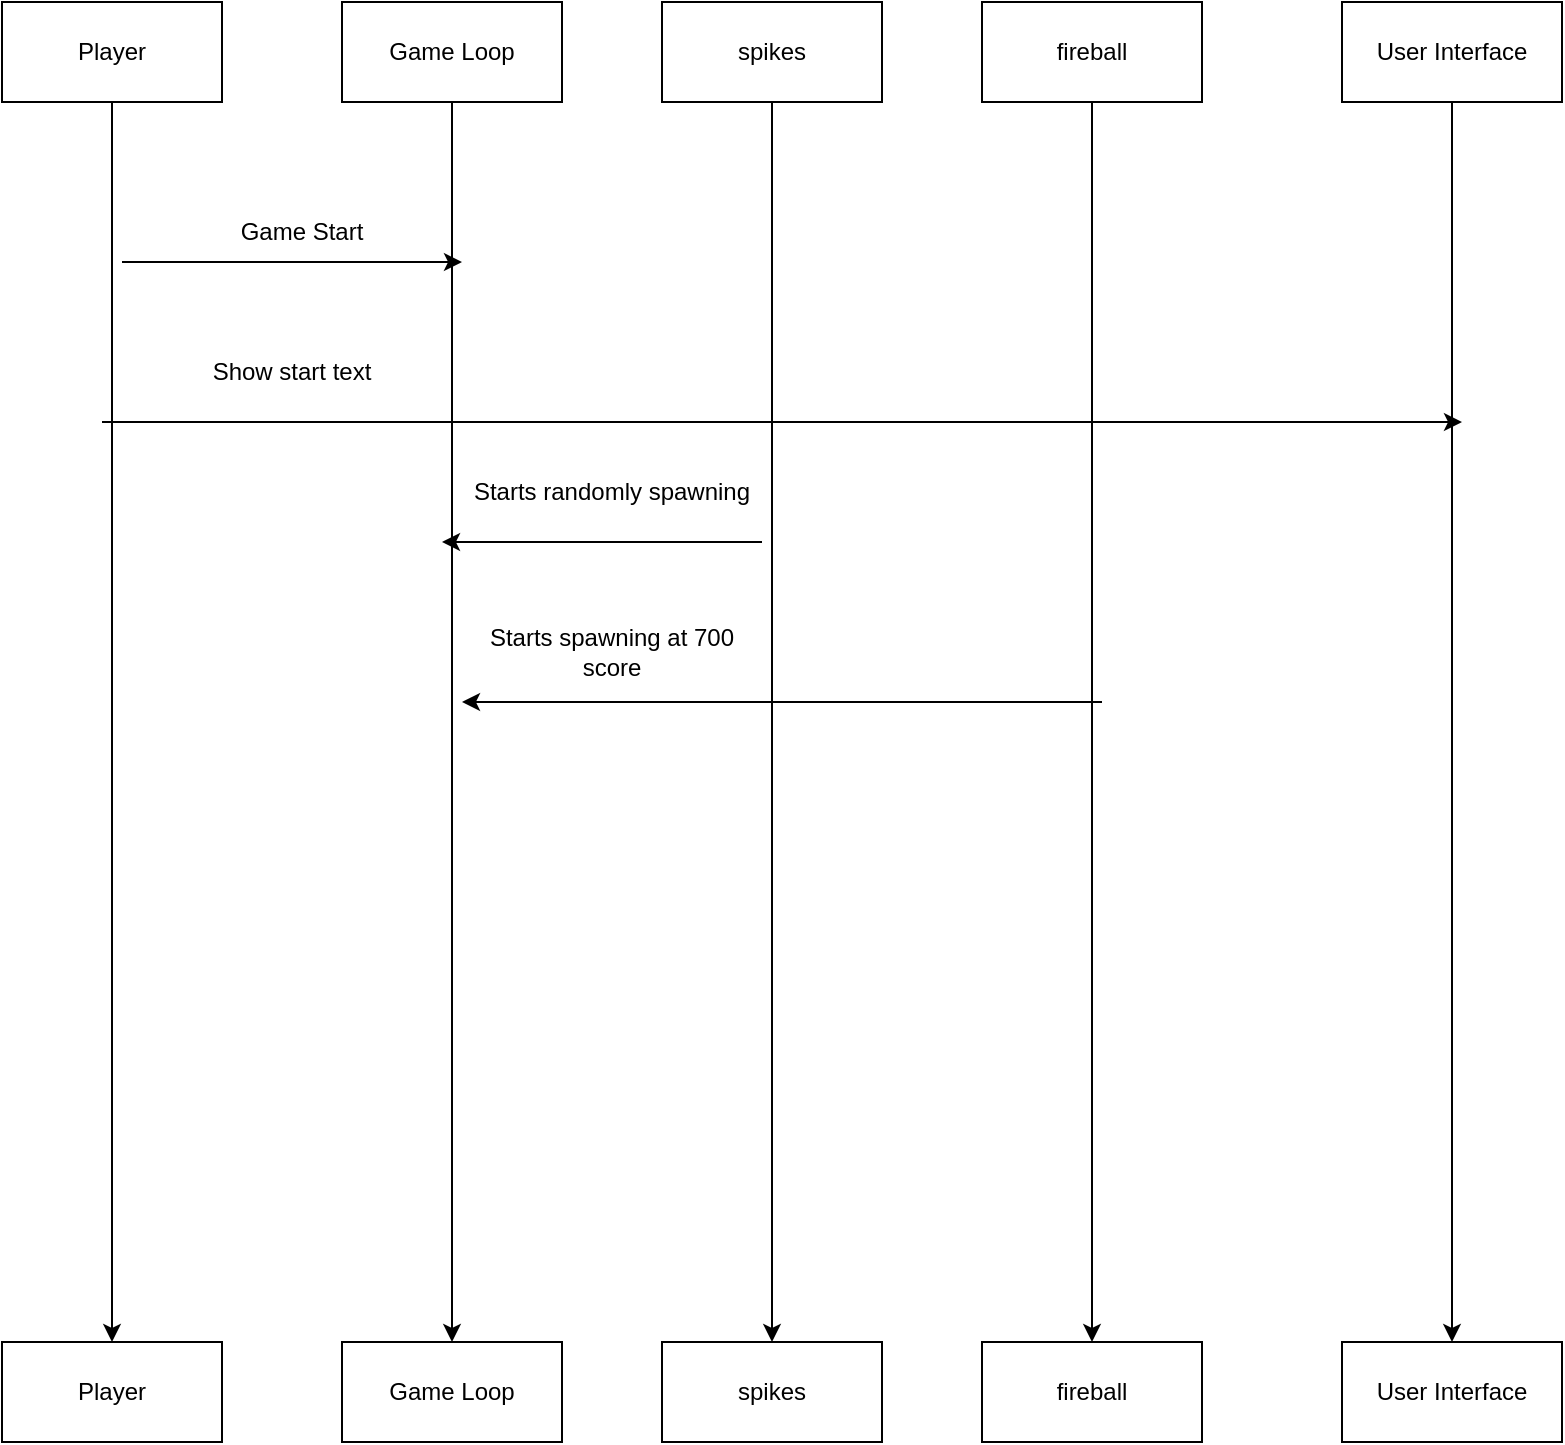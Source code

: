 <mxfile version="26.2.14">
  <diagram name="Stránka-1" id="x6Q5X0HrbLgzfcBnhhBL">
    <mxGraphModel dx="1426" dy="743" grid="1" gridSize="10" guides="1" tooltips="1" connect="1" arrows="1" fold="1" page="1" pageScale="1" pageWidth="827" pageHeight="1169" math="0" shadow="0">
      <root>
        <mxCell id="0" />
        <mxCell id="1" parent="0" />
        <mxCell id="5uA061uoULJV9l3jVzxZ-12" style="edgeStyle=orthogonalEdgeStyle;rounded=0;orthogonalLoop=1;jettySize=auto;html=1;exitX=0.5;exitY=1;exitDx=0;exitDy=0;" edge="1" parent="1" source="5uA061uoULJV9l3jVzxZ-1" target="5uA061uoULJV9l3jVzxZ-6">
          <mxGeometry relative="1" as="geometry">
            <Array as="points">
              <mxPoint x="65" y="230" />
              <mxPoint x="65" y="230" />
            </Array>
          </mxGeometry>
        </mxCell>
        <mxCell id="5uA061uoULJV9l3jVzxZ-1" value="Player" style="html=1;whiteSpace=wrap;" vertex="1" parent="1">
          <mxGeometry x="10" y="30" width="110" height="50" as="geometry" />
        </mxCell>
        <mxCell id="5uA061uoULJV9l3jVzxZ-14" style="edgeStyle=orthogonalEdgeStyle;rounded=0;orthogonalLoop=1;jettySize=auto;html=1;exitX=0.5;exitY=1;exitDx=0;exitDy=0;" edge="1" parent="1" source="5uA061uoULJV9l3jVzxZ-2" target="5uA061uoULJV9l3jVzxZ-8">
          <mxGeometry relative="1" as="geometry" />
        </mxCell>
        <mxCell id="5uA061uoULJV9l3jVzxZ-2" value="spikes" style="html=1;whiteSpace=wrap;" vertex="1" parent="1">
          <mxGeometry x="340" y="30" width="110" height="50" as="geometry" />
        </mxCell>
        <mxCell id="5uA061uoULJV9l3jVzxZ-15" style="edgeStyle=orthogonalEdgeStyle;rounded=0;orthogonalLoop=1;jettySize=auto;html=1;exitX=0.5;exitY=1;exitDx=0;exitDy=0;entryX=0.5;entryY=0;entryDx=0;entryDy=0;" edge="1" parent="1" source="5uA061uoULJV9l3jVzxZ-3" target="5uA061uoULJV9l3jVzxZ-9">
          <mxGeometry relative="1" as="geometry" />
        </mxCell>
        <mxCell id="5uA061uoULJV9l3jVzxZ-3" value="fireball" style="html=1;whiteSpace=wrap;" vertex="1" parent="1">
          <mxGeometry x="500" y="30" width="110" height="50" as="geometry" />
        </mxCell>
        <mxCell id="5uA061uoULJV9l3jVzxZ-16" style="edgeStyle=orthogonalEdgeStyle;rounded=0;orthogonalLoop=1;jettySize=auto;html=1;exitX=0.5;exitY=1;exitDx=0;exitDy=0;entryX=0.5;entryY=0;entryDx=0;entryDy=0;" edge="1" parent="1" source="5uA061uoULJV9l3jVzxZ-4" target="5uA061uoULJV9l3jVzxZ-10">
          <mxGeometry relative="1" as="geometry" />
        </mxCell>
        <mxCell id="5uA061uoULJV9l3jVzxZ-4" value="User Interface" style="html=1;whiteSpace=wrap;" vertex="1" parent="1">
          <mxGeometry x="680" y="30" width="110" height="50" as="geometry" />
        </mxCell>
        <mxCell id="5uA061uoULJV9l3jVzxZ-13" style="edgeStyle=orthogonalEdgeStyle;rounded=0;orthogonalLoop=1;jettySize=auto;html=1;exitX=0.5;exitY=1;exitDx=0;exitDy=0;entryX=0.5;entryY=0;entryDx=0;entryDy=0;" edge="1" parent="1" source="5uA061uoULJV9l3jVzxZ-5" target="5uA061uoULJV9l3jVzxZ-7">
          <mxGeometry relative="1" as="geometry" />
        </mxCell>
        <mxCell id="5uA061uoULJV9l3jVzxZ-5" value="Game Loop" style="html=1;whiteSpace=wrap;" vertex="1" parent="1">
          <mxGeometry x="180" y="30" width="110" height="50" as="geometry" />
        </mxCell>
        <mxCell id="5uA061uoULJV9l3jVzxZ-6" value="Player" style="html=1;whiteSpace=wrap;" vertex="1" parent="1">
          <mxGeometry x="10" y="700" width="110" height="50" as="geometry" />
        </mxCell>
        <mxCell id="5uA061uoULJV9l3jVzxZ-7" value="Game Loop" style="html=1;whiteSpace=wrap;" vertex="1" parent="1">
          <mxGeometry x="180" y="700" width="110" height="50" as="geometry" />
        </mxCell>
        <mxCell id="5uA061uoULJV9l3jVzxZ-8" value="spikes" style="html=1;whiteSpace=wrap;" vertex="1" parent="1">
          <mxGeometry x="340" y="700" width="110" height="50" as="geometry" />
        </mxCell>
        <mxCell id="5uA061uoULJV9l3jVzxZ-9" value="fireball" style="html=1;whiteSpace=wrap;" vertex="1" parent="1">
          <mxGeometry x="500" y="700" width="110" height="50" as="geometry" />
        </mxCell>
        <mxCell id="5uA061uoULJV9l3jVzxZ-10" value="User Interface" style="html=1;whiteSpace=wrap;" vertex="1" parent="1">
          <mxGeometry x="680" y="700" width="110" height="50" as="geometry" />
        </mxCell>
        <mxCell id="5uA061uoULJV9l3jVzxZ-18" value="Game Start" style="text;html=1;align=center;verticalAlign=middle;whiteSpace=wrap;rounded=0;" vertex="1" parent="1">
          <mxGeometry x="110" y="130" width="100" height="30" as="geometry" />
        </mxCell>
        <mxCell id="5uA061uoULJV9l3jVzxZ-19" value="" style="endArrow=classic;html=1;rounded=0;" edge="1" parent="1">
          <mxGeometry width="50" height="50" relative="1" as="geometry">
            <mxPoint x="70" y="160" as="sourcePoint" />
            <mxPoint x="240" y="160" as="targetPoint" />
            <Array as="points">
              <mxPoint x="140" y="160" />
            </Array>
          </mxGeometry>
        </mxCell>
        <mxCell id="5uA061uoULJV9l3jVzxZ-20" value="" style="endArrow=classic;html=1;rounded=0;" edge="1" parent="1">
          <mxGeometry width="50" height="50" relative="1" as="geometry">
            <mxPoint x="60" y="240" as="sourcePoint" />
            <mxPoint x="740" y="240" as="targetPoint" />
          </mxGeometry>
        </mxCell>
        <mxCell id="5uA061uoULJV9l3jVzxZ-21" value="Show start text" style="text;html=1;align=center;verticalAlign=middle;whiteSpace=wrap;rounded=0;" vertex="1" parent="1">
          <mxGeometry x="100" y="200" width="110" height="30" as="geometry" />
        </mxCell>
        <mxCell id="5uA061uoULJV9l3jVzxZ-22" value="" style="endArrow=classic;html=1;rounded=0;" edge="1" parent="1">
          <mxGeometry width="50" height="50" relative="1" as="geometry">
            <mxPoint x="390" y="300" as="sourcePoint" />
            <mxPoint x="230" y="300" as="targetPoint" />
          </mxGeometry>
        </mxCell>
        <mxCell id="5uA061uoULJV9l3jVzxZ-23" value="Starts randomly spawning" style="text;html=1;align=center;verticalAlign=middle;whiteSpace=wrap;rounded=0;" vertex="1" parent="1">
          <mxGeometry x="240" y="260" width="150" height="30" as="geometry" />
        </mxCell>
        <mxCell id="5uA061uoULJV9l3jVzxZ-24" value="" style="endArrow=classic;html=1;rounded=0;" edge="1" parent="1">
          <mxGeometry width="50" height="50" relative="1" as="geometry">
            <mxPoint x="560" y="380" as="sourcePoint" />
            <mxPoint x="240" y="380" as="targetPoint" />
          </mxGeometry>
        </mxCell>
        <mxCell id="5uA061uoULJV9l3jVzxZ-26" value="Starts spawning at 700 score" style="text;html=1;align=center;verticalAlign=middle;whiteSpace=wrap;rounded=0;" vertex="1" parent="1">
          <mxGeometry x="250" y="340" width="130" height="30" as="geometry" />
        </mxCell>
      </root>
    </mxGraphModel>
  </diagram>
</mxfile>
